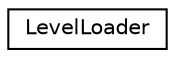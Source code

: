 digraph "Graphical Class Hierarchy"
{
 // LATEX_PDF_SIZE
  edge [fontname="Helvetica",fontsize="10",labelfontname="Helvetica",labelfontsize="10"];
  node [fontname="Helvetica",fontsize="10",shape=record];
  rankdir="LR";
  Node0 [label="LevelLoader",height=0.2,width=0.4,color="black", fillcolor="white", style="filled",URL="$class_level_loader.html",tooltip=" "];
}
